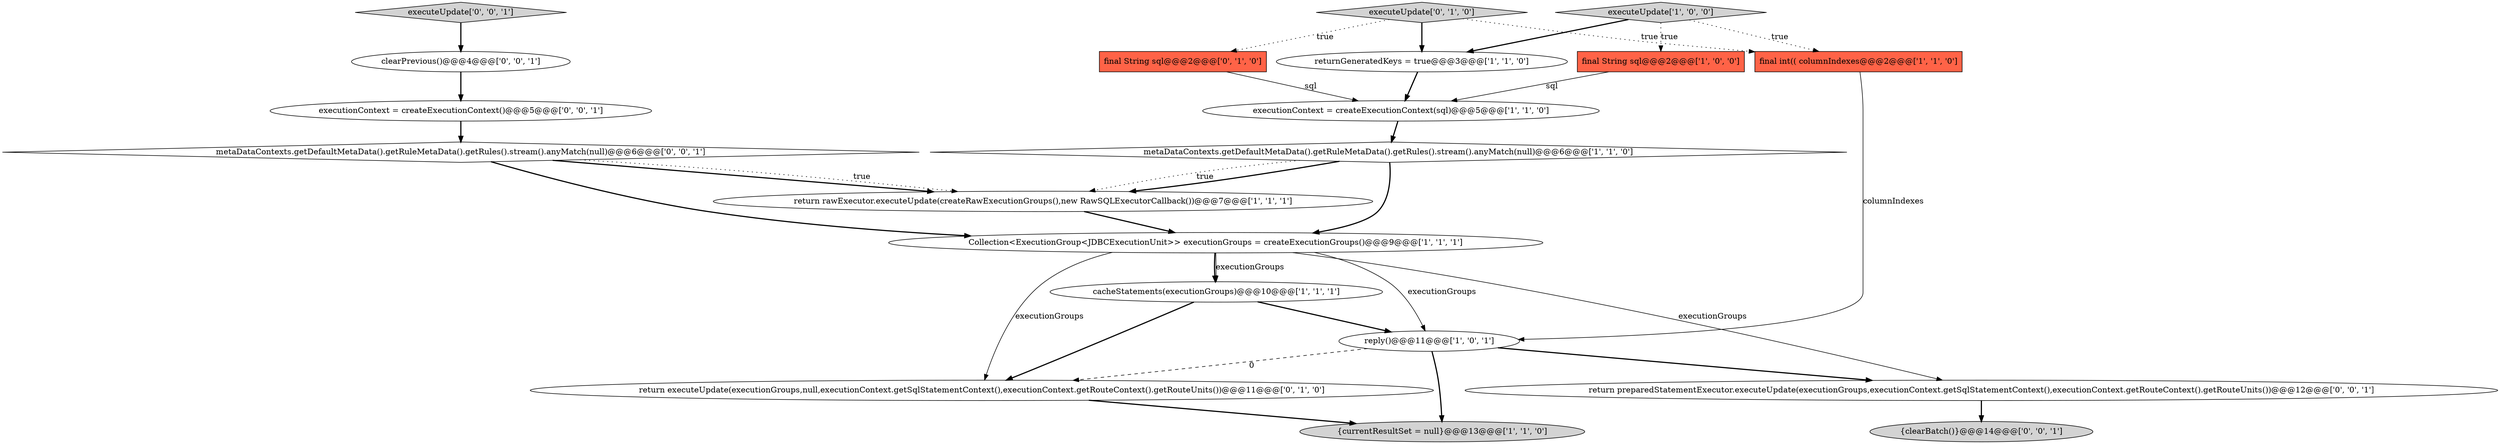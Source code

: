 digraph {
13 [style = filled, label = "return executeUpdate(executionGroups,null,executionContext.getSqlStatementContext(),executionContext.getRouteContext().getRouteUnits())@@@11@@@['0', '1', '0']", fillcolor = white, shape = ellipse image = "AAA1AAABBB2BBB"];
3 [style = filled, label = "cacheStatements(executionGroups)@@@10@@@['1', '1', '1']", fillcolor = white, shape = ellipse image = "AAA0AAABBB1BBB"];
19 [style = filled, label = "return preparedStatementExecutor.executeUpdate(executionGroups,executionContext.getSqlStatementContext(),executionContext.getRouteContext().getRouteUnits())@@@12@@@['0', '0', '1']", fillcolor = white, shape = ellipse image = "AAA0AAABBB3BBB"];
10 [style = filled, label = "final int(( columnIndexes@@@2@@@['1', '1', '0']", fillcolor = tomato, shape = box image = "AAA0AAABBB1BBB"];
17 [style = filled, label = "clearPrevious()@@@4@@@['0', '0', '1']", fillcolor = white, shape = ellipse image = "AAA0AAABBB3BBB"];
8 [style = filled, label = "reply()@@@11@@@['1', '0', '1']", fillcolor = white, shape = ellipse image = "AAA0AAABBB1BBB"];
12 [style = filled, label = "final String sql@@@2@@@['0', '1', '0']", fillcolor = tomato, shape = box image = "AAA0AAABBB2BBB"];
16 [style = filled, label = "metaDataContexts.getDefaultMetaData().getRuleMetaData().getRules().stream().anyMatch(null)@@@6@@@['0', '0', '1']", fillcolor = white, shape = diamond image = "AAA0AAABBB3BBB"];
9 [style = filled, label = "{currentResultSet = null}@@@13@@@['1', '1', '0']", fillcolor = lightgray, shape = ellipse image = "AAA0AAABBB1BBB"];
11 [style = filled, label = "executeUpdate['0', '1', '0']", fillcolor = lightgray, shape = diamond image = "AAA0AAABBB2BBB"];
7 [style = filled, label = "Collection<ExecutionGroup<JDBCExecutionUnit>> executionGroups = createExecutionGroups()@@@9@@@['1', '1', '1']", fillcolor = white, shape = ellipse image = "AAA0AAABBB1BBB"];
18 [style = filled, label = "executionContext = createExecutionContext()@@@5@@@['0', '0', '1']", fillcolor = white, shape = ellipse image = "AAA0AAABBB3BBB"];
0 [style = filled, label = "returnGeneratedKeys = true@@@3@@@['1', '1', '0']", fillcolor = white, shape = ellipse image = "AAA0AAABBB1BBB"];
2 [style = filled, label = "executeUpdate['1', '0', '0']", fillcolor = lightgray, shape = diamond image = "AAA0AAABBB1BBB"];
15 [style = filled, label = "executeUpdate['0', '0', '1']", fillcolor = lightgray, shape = diamond image = "AAA0AAABBB3BBB"];
6 [style = filled, label = "executionContext = createExecutionContext(sql)@@@5@@@['1', '1', '0']", fillcolor = white, shape = ellipse image = "AAA0AAABBB1BBB"];
1 [style = filled, label = "metaDataContexts.getDefaultMetaData().getRuleMetaData().getRules().stream().anyMatch(null)@@@6@@@['1', '1', '0']", fillcolor = white, shape = diamond image = "AAA0AAABBB1BBB"];
4 [style = filled, label = "final String sql@@@2@@@['1', '0', '0']", fillcolor = tomato, shape = box image = "AAA0AAABBB1BBB"];
5 [style = filled, label = "return rawExecutor.executeUpdate(createRawExecutionGroups(),new RawSQLExecutorCallback())@@@7@@@['1', '1', '1']", fillcolor = white, shape = ellipse image = "AAA0AAABBB1BBB"];
14 [style = filled, label = "{clearBatch()}@@@14@@@['0', '0', '1']", fillcolor = lightgray, shape = ellipse image = "AAA0AAABBB3BBB"];
0->6 [style = bold, label=""];
8->9 [style = bold, label=""];
2->4 [style = dotted, label="true"];
12->6 [style = solid, label="sql"];
11->10 [style = dotted, label="true"];
11->12 [style = dotted, label="true"];
10->8 [style = solid, label="columnIndexes"];
11->0 [style = bold, label=""];
15->17 [style = bold, label=""];
8->13 [style = dashed, label="0"];
3->13 [style = bold, label=""];
2->10 [style = dotted, label="true"];
7->3 [style = bold, label=""];
1->5 [style = dotted, label="true"];
18->16 [style = bold, label=""];
3->8 [style = bold, label=""];
16->5 [style = bold, label=""];
16->7 [style = bold, label=""];
2->0 [style = bold, label=""];
7->8 [style = solid, label="executionGroups"];
19->14 [style = bold, label=""];
13->9 [style = bold, label=""];
1->7 [style = bold, label=""];
4->6 [style = solid, label="sql"];
16->5 [style = dotted, label="true"];
6->1 [style = bold, label=""];
7->19 [style = solid, label="executionGroups"];
7->3 [style = solid, label="executionGroups"];
5->7 [style = bold, label=""];
7->13 [style = solid, label="executionGroups"];
8->19 [style = bold, label=""];
1->5 [style = bold, label=""];
17->18 [style = bold, label=""];
}
